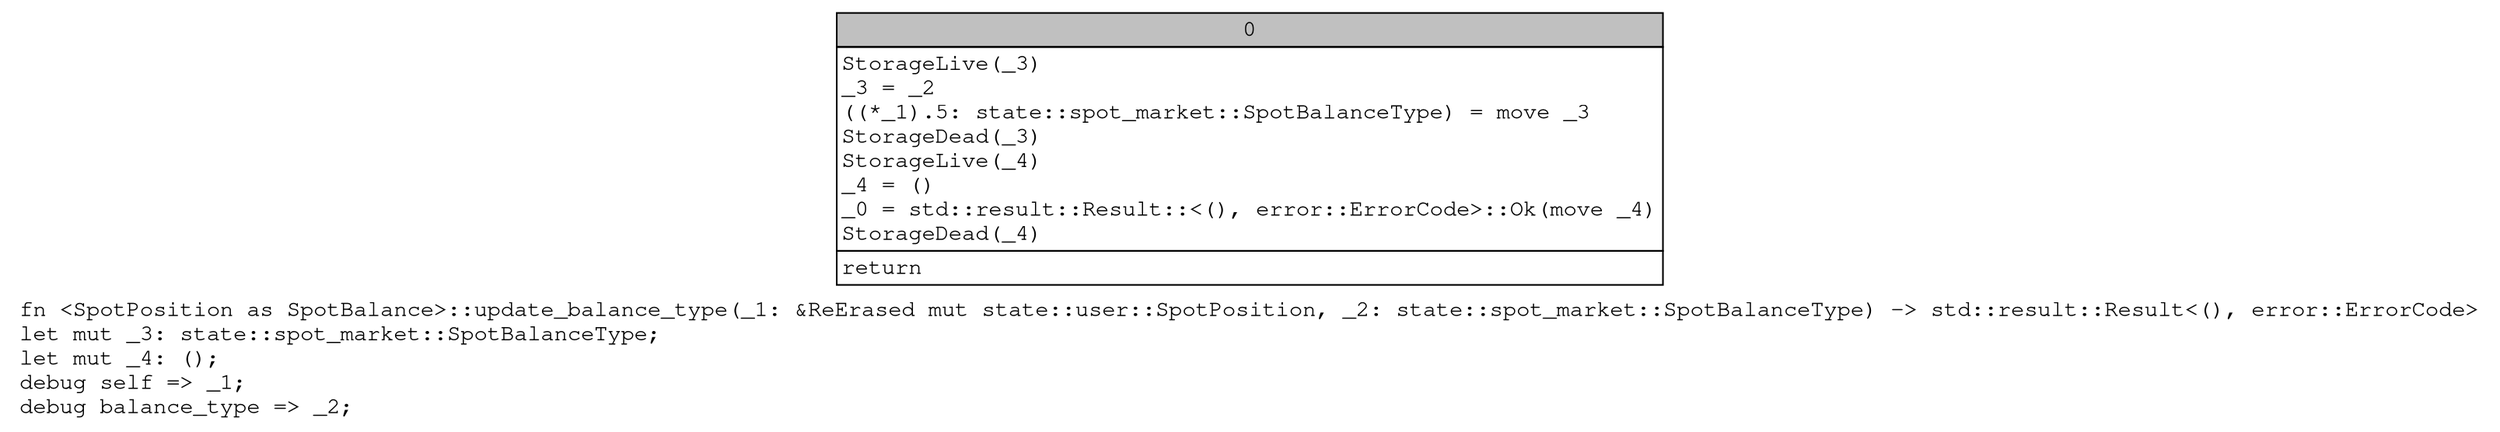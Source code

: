 digraph Mir_0_4336 {
    graph [fontname="Courier, monospace"];
    node [fontname="Courier, monospace"];
    edge [fontname="Courier, monospace"];
    label=<fn &lt;SpotPosition as SpotBalance&gt;::update_balance_type(_1: &amp;ReErased mut state::user::SpotPosition, _2: state::spot_market::SpotBalanceType) -&gt; std::result::Result&lt;(), error::ErrorCode&gt;<br align="left"/>let mut _3: state::spot_market::SpotBalanceType;<br align="left"/>let mut _4: ();<br align="left"/>debug self =&gt; _1;<br align="left"/>debug balance_type =&gt; _2;<br align="left"/>>;
    bb0__0_4336 [shape="none", label=<<table border="0" cellborder="1" cellspacing="0"><tr><td bgcolor="gray" align="center" colspan="1">0</td></tr><tr><td align="left" balign="left">StorageLive(_3)<br/>_3 = _2<br/>((*_1).5: state::spot_market::SpotBalanceType) = move _3<br/>StorageDead(_3)<br/>StorageLive(_4)<br/>_4 = ()<br/>_0 = std::result::Result::&lt;(), error::ErrorCode&gt;::Ok(move _4)<br/>StorageDead(_4)<br/></td></tr><tr><td align="left">return</td></tr></table>>];
}
